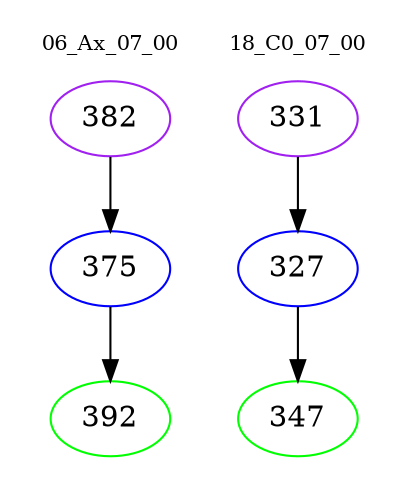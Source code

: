 digraph{
subgraph cluster_0 {
color = white
label = "06_Ax_07_00";
fontsize=10;
T0_382 [label="382", color="purple"]
T0_382 -> T0_375 [color="black"]
T0_375 [label="375", color="blue"]
T0_375 -> T0_392 [color="black"]
T0_392 [label="392", color="green"]
}
subgraph cluster_1 {
color = white
label = "18_C0_07_00";
fontsize=10;
T1_331 [label="331", color="purple"]
T1_331 -> T1_327 [color="black"]
T1_327 [label="327", color="blue"]
T1_327 -> T1_347 [color="black"]
T1_347 [label="347", color="green"]
}
}
